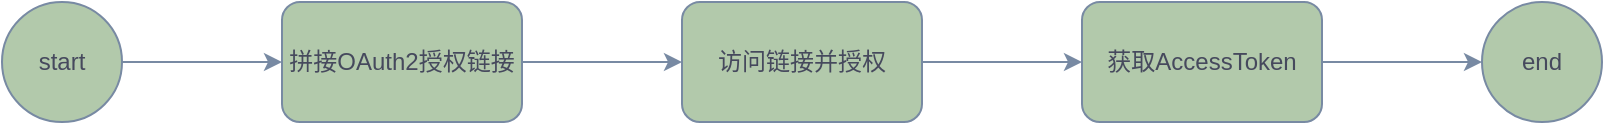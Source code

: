 <mxfile version="21.3.2" type="github">
  <diagram name="Page-1" id="9361dd3d-8414-5efd-6122-117bd74ce7a7">
    <mxGraphModel dx="1354" dy="608" grid="1" gridSize="10" guides="1" tooltips="1" connect="1" arrows="1" fold="1" page="0" pageScale="1.5" pageWidth="826" pageHeight="1169" background="none" math="0" shadow="0">
      <root>
        <mxCell id="0" />
        <mxCell id="1" parent="0" />
        <mxCell id="WIStrHny9Kbn5p8NgRNQ-91" value="" style="edgeStyle=orthogonalEdgeStyle;rounded=1;orthogonalLoop=1;jettySize=auto;html=1;labelBackgroundColor=none;strokeColor=#788AA3;fontColor=default;" edge="1" parent="1" source="WIStrHny9Kbn5p8NgRNQ-89" target="WIStrHny9Kbn5p8NgRNQ-90">
          <mxGeometry relative="1" as="geometry" />
        </mxCell>
        <mxCell id="WIStrHny9Kbn5p8NgRNQ-89" value="start" style="ellipse;whiteSpace=wrap;html=1;aspect=fixed;labelBackgroundColor=none;fillColor=#B2C9AB;strokeColor=#788AA3;fontColor=#46495D;rounded=1;" vertex="1" parent="1">
          <mxGeometry x="-30" y="90" width="60" height="60" as="geometry" />
        </mxCell>
        <mxCell id="WIStrHny9Kbn5p8NgRNQ-93" value="" style="edgeStyle=orthogonalEdgeStyle;rounded=1;orthogonalLoop=1;jettySize=auto;html=1;labelBackgroundColor=none;strokeColor=#788AA3;fontColor=default;" edge="1" parent="1" source="WIStrHny9Kbn5p8NgRNQ-90" target="WIStrHny9Kbn5p8NgRNQ-92">
          <mxGeometry relative="1" as="geometry" />
        </mxCell>
        <mxCell id="WIStrHny9Kbn5p8NgRNQ-90" value="拼接OAuth2授权链接" style="whiteSpace=wrap;html=1;labelBackgroundColor=none;fillColor=#B2C9AB;strokeColor=#788AA3;fontColor=#46495D;rounded=1;" vertex="1" parent="1">
          <mxGeometry x="110" y="90" width="120" height="60" as="geometry" />
        </mxCell>
        <mxCell id="WIStrHny9Kbn5p8NgRNQ-95" value="" style="edgeStyle=orthogonalEdgeStyle;rounded=1;orthogonalLoop=1;jettySize=auto;html=1;labelBackgroundColor=none;strokeColor=#788AA3;fontColor=default;" edge="1" parent="1" source="WIStrHny9Kbn5p8NgRNQ-92" target="WIStrHny9Kbn5p8NgRNQ-94">
          <mxGeometry relative="1" as="geometry" />
        </mxCell>
        <mxCell id="WIStrHny9Kbn5p8NgRNQ-92" value="访问链接并授权" style="whiteSpace=wrap;html=1;labelBackgroundColor=none;fillColor=#B2C9AB;strokeColor=#788AA3;fontColor=#46495D;rounded=1;" vertex="1" parent="1">
          <mxGeometry x="310" y="90" width="120" height="60" as="geometry" />
        </mxCell>
        <mxCell id="WIStrHny9Kbn5p8NgRNQ-97" value="" style="edgeStyle=orthogonalEdgeStyle;rounded=1;orthogonalLoop=1;jettySize=auto;html=1;labelBackgroundColor=none;strokeColor=#788AA3;fontColor=default;" edge="1" parent="1" source="WIStrHny9Kbn5p8NgRNQ-94" target="WIStrHny9Kbn5p8NgRNQ-99">
          <mxGeometry relative="1" as="geometry">
            <mxPoint y="640" as="targetPoint" />
          </mxGeometry>
        </mxCell>
        <mxCell id="WIStrHny9Kbn5p8NgRNQ-94" value="获取AccessToken" style="whiteSpace=wrap;html=1;labelBackgroundColor=none;fillColor=#B2C9AB;strokeColor=#788AA3;fontColor=#46495D;rounded=1;" vertex="1" parent="1">
          <mxGeometry x="510" y="90" width="120" height="60" as="geometry" />
        </mxCell>
        <mxCell id="WIStrHny9Kbn5p8NgRNQ-99" value="end" style="ellipse;whiteSpace=wrap;html=1;aspect=fixed;labelBackgroundColor=none;fillColor=#B2C9AB;strokeColor=#788AA3;fontColor=#46495D;rounded=1;" vertex="1" parent="1">
          <mxGeometry x="710" y="90" width="60" height="60" as="geometry" />
        </mxCell>
      </root>
    </mxGraphModel>
  </diagram>
</mxfile>
